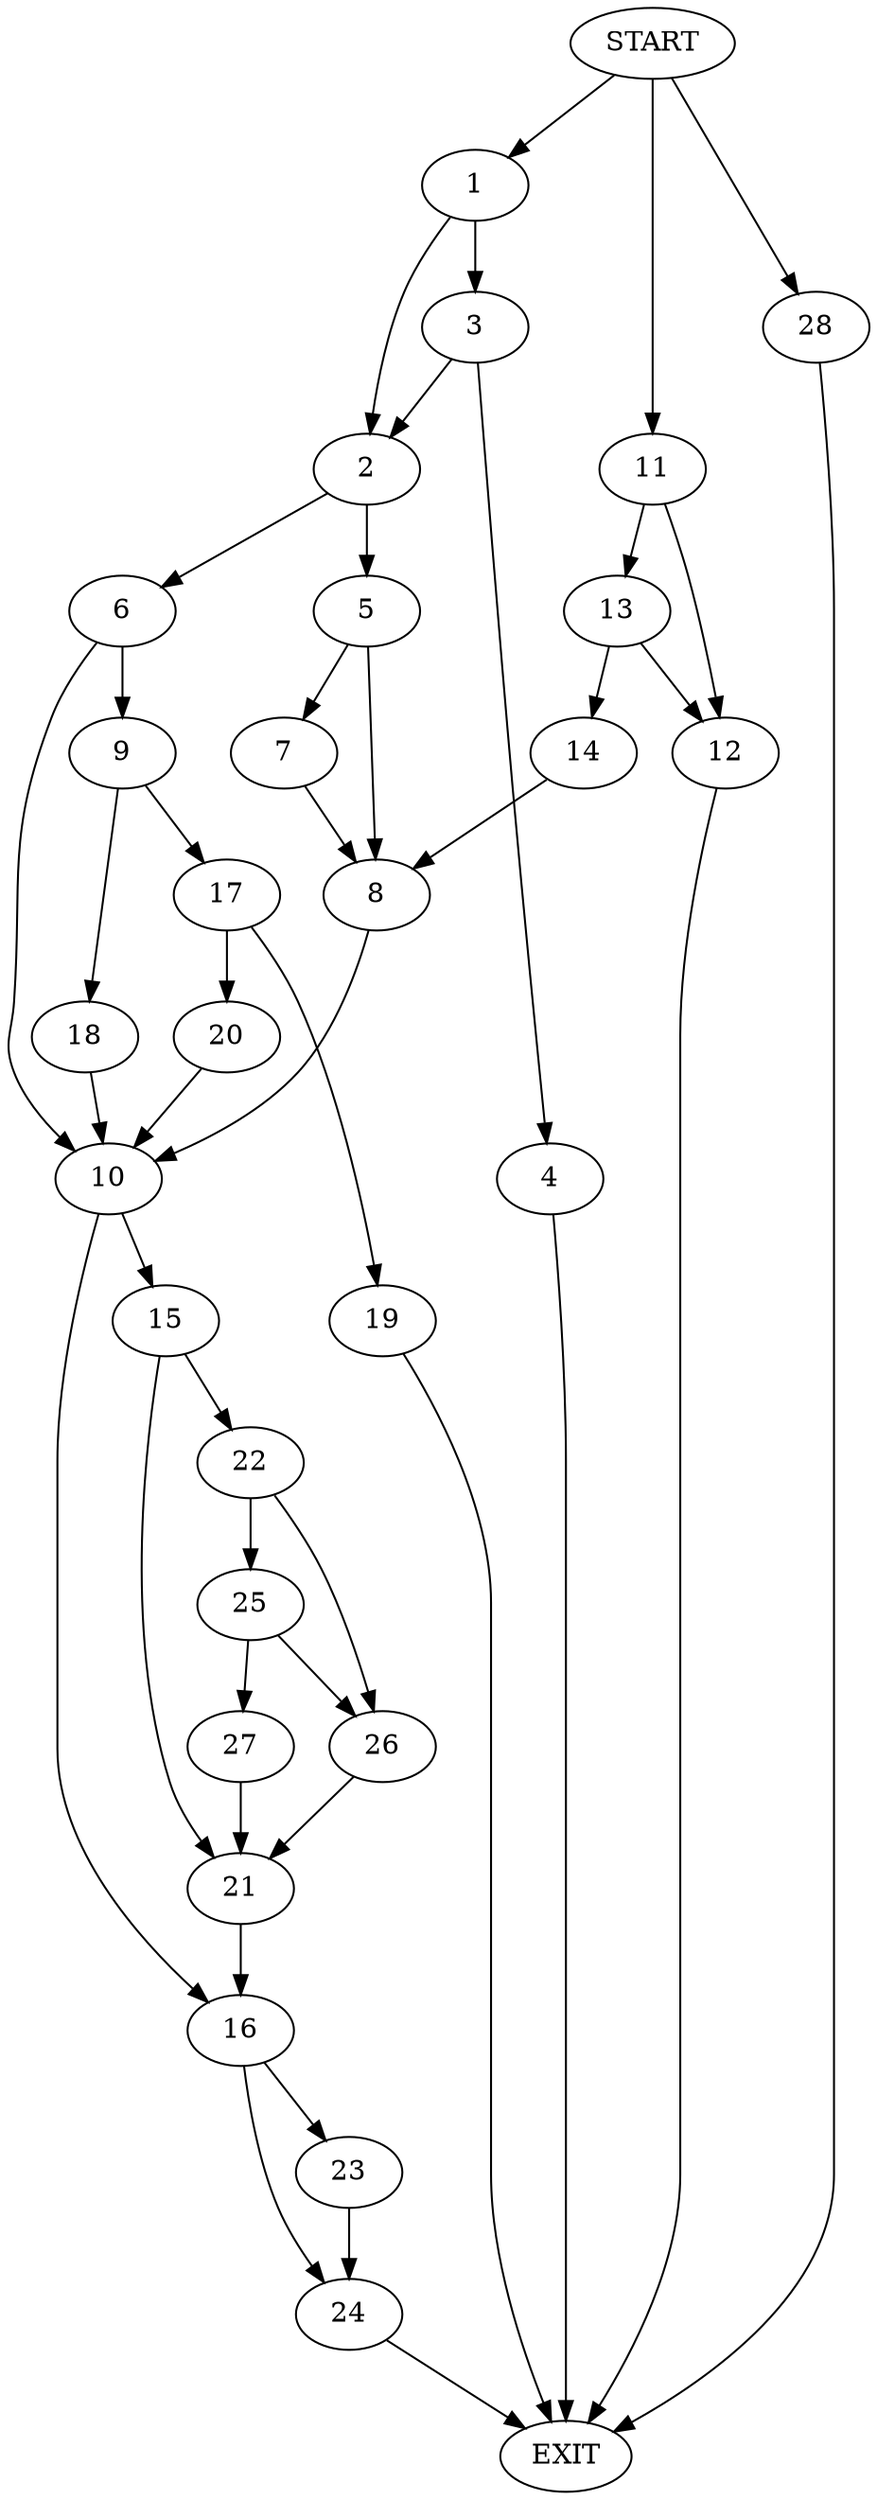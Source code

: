digraph {
0 [label="START"]
29 [label="EXIT"]
0 -> 1
1 -> 2
1 -> 3
3 -> 4
3 -> 2
2 -> 5
2 -> 6
4 -> 29
5 -> 7
5 -> 8
6 -> 9
6 -> 10
7 -> 8
8 -> 10
0 -> 11
11 -> 12
11 -> 13
12 -> 29
13 -> 14
13 -> 12
14 -> 8
10 -> 15
10 -> 16
9 -> 17
9 -> 18
17 -> 19
17 -> 20
18 -> 10
19 -> 29
20 -> 10
15 -> 21
15 -> 22
16 -> 23
16 -> 24
21 -> 16
22 -> 25
22 -> 26
25 -> 27
25 -> 26
26 -> 21
27 -> 21
23 -> 24
24 -> 29
0 -> 28
28 -> 29
}
